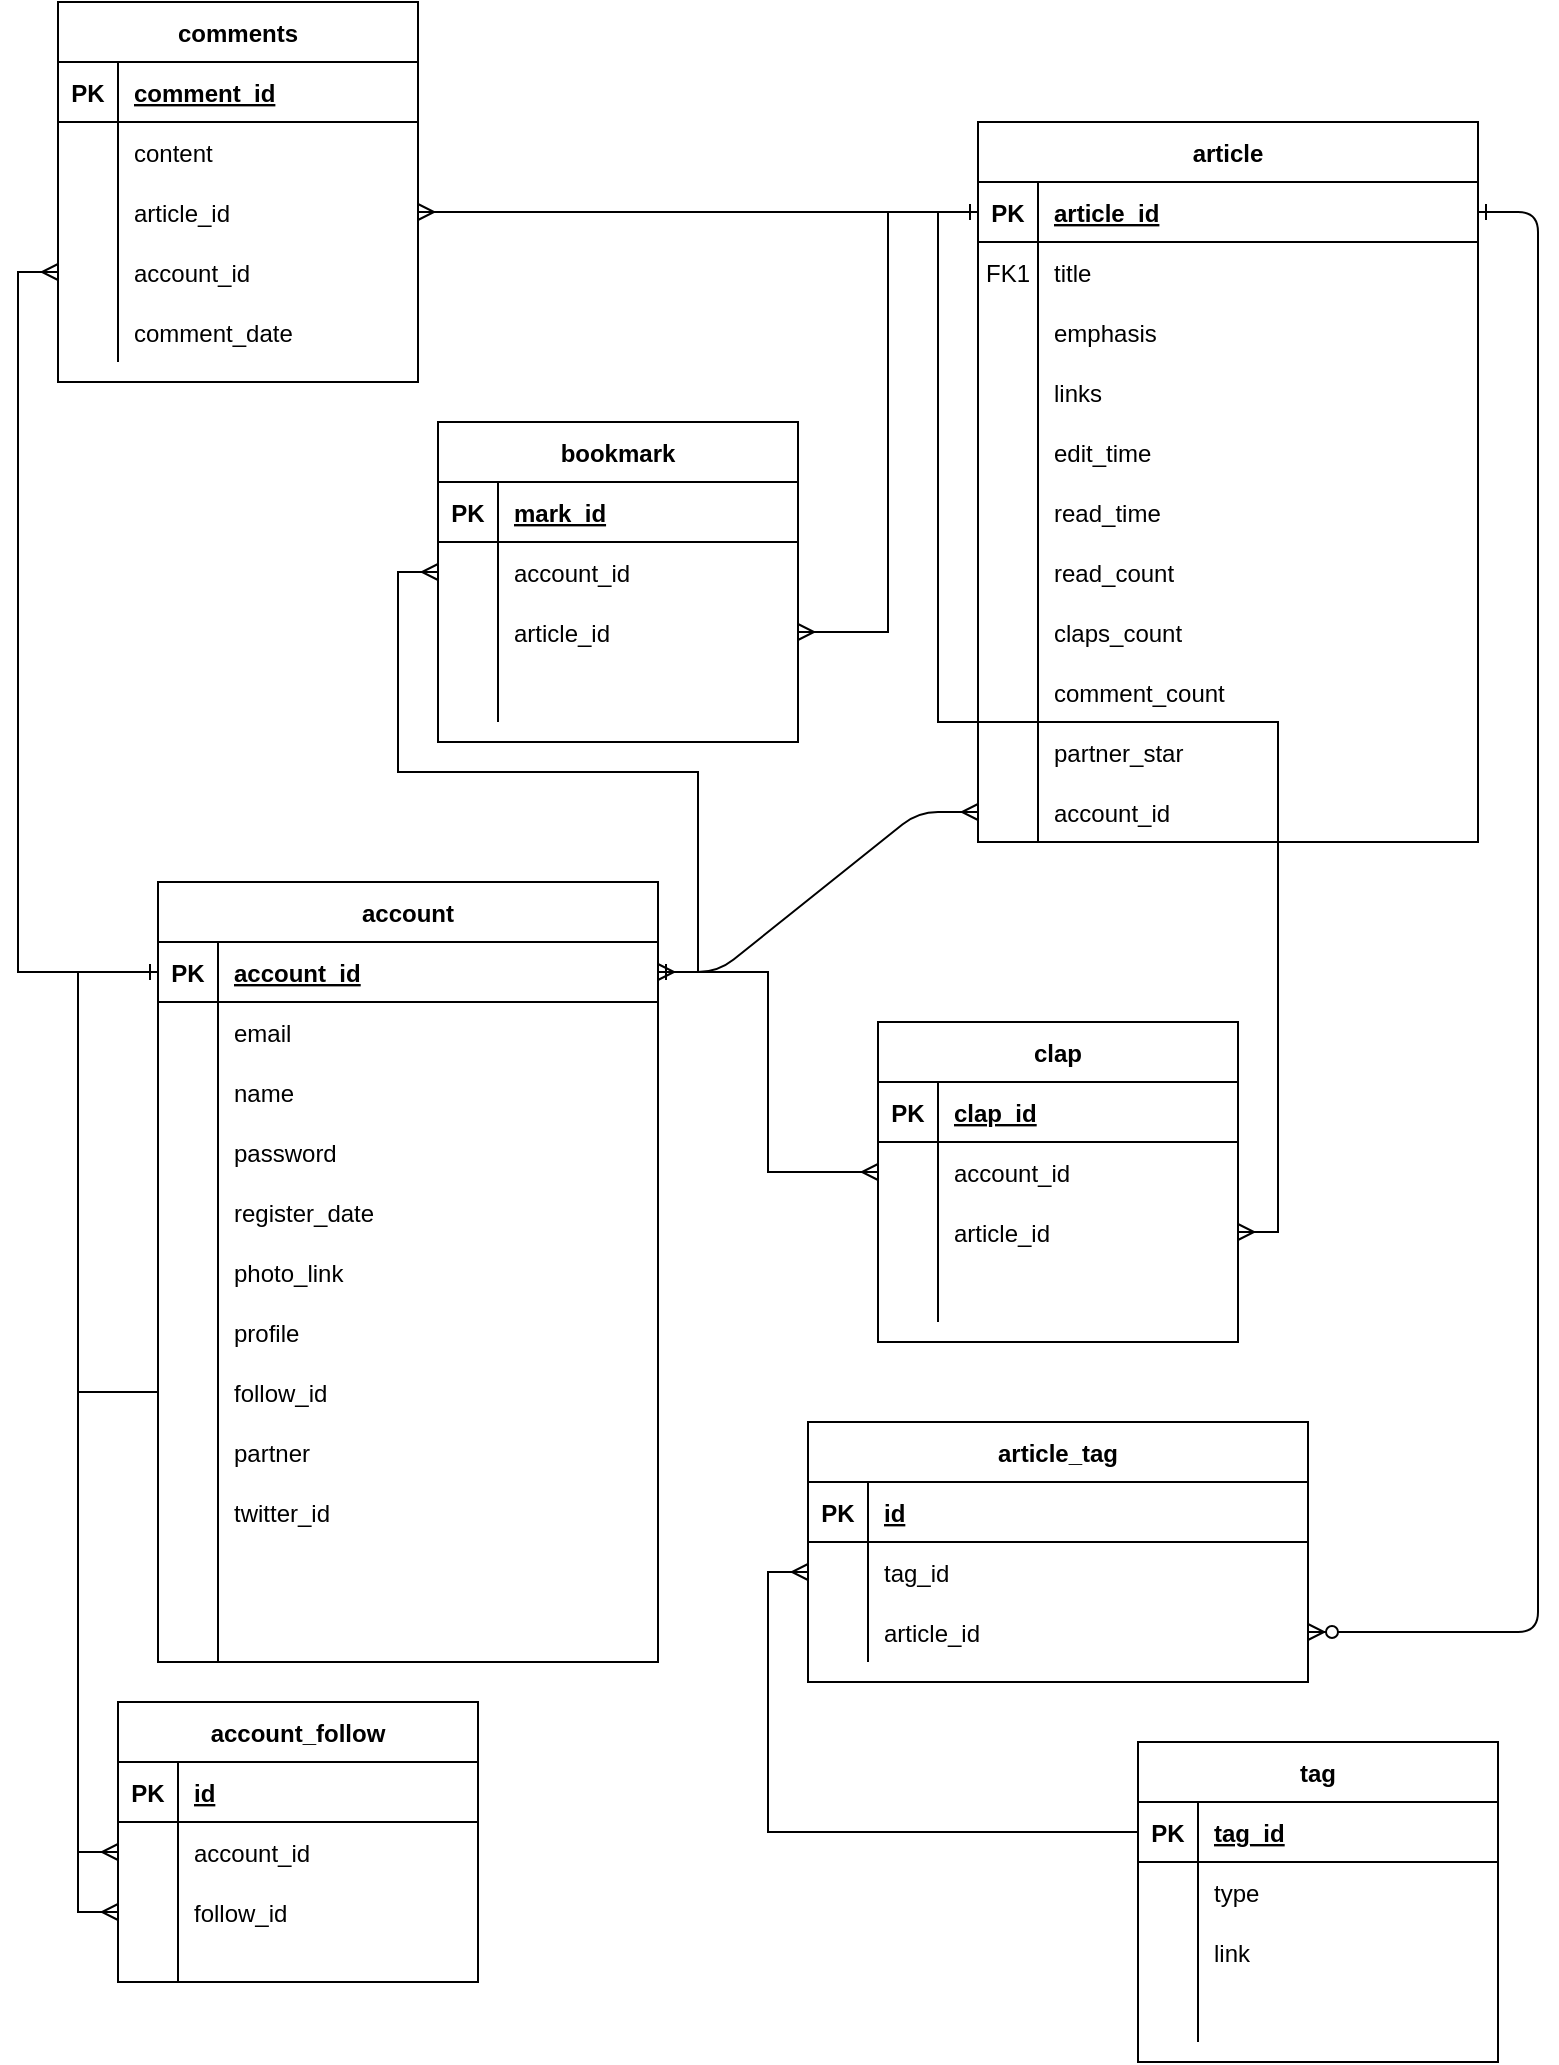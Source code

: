 <mxfile version="14.1.3" type="github">
  <diagram id="R2lEEEUBdFMjLlhIrx00" name="Page-1">
    <mxGraphModel dx="1490" dy="581" grid="1" gridSize="10" guides="1" tooltips="1" connect="1" arrows="1" fold="1" page="1" pageScale="1" pageWidth="850" pageHeight="1100" math="0" shadow="0" extFonts="Permanent Marker^https://fonts.googleapis.com/css?family=Permanent+Marker">
      <root>
        <mxCell id="0" />
        <mxCell id="1" parent="0" />
        <mxCell id="C-vyLk0tnHw3VtMMgP7b-1" value="" style="edgeStyle=entityRelationEdgeStyle;endArrow=ERmany;startArrow=ERone;endFill=0;startFill=0;entryX=0;entryY=0.5;entryDx=0;entryDy=0;" parent="1" source="C-vyLk0tnHw3VtMMgP7b-24" target="v1mNA0N_rbw7V7x6WSV2-37" edge="1">
          <mxGeometry width="100" height="100" relative="1" as="geometry">
            <mxPoint x="340" y="720" as="sourcePoint" />
            <mxPoint x="390" y="320" as="targetPoint" />
          </mxGeometry>
        </mxCell>
        <mxCell id="C-vyLk0tnHw3VtMMgP7b-12" value="" style="edgeStyle=entityRelationEdgeStyle;endArrow=ERzeroToMany;startArrow=ERone;endFill=1;startFill=0;entryX=1;entryY=0.5;entryDx=0;entryDy=0;" parent="1" source="C-vyLk0tnHw3VtMMgP7b-3" target="C-vyLk0tnHw3VtMMgP7b-20" edge="1">
          <mxGeometry width="100" height="100" relative="1" as="geometry">
            <mxPoint x="400" y="180" as="sourcePoint" />
            <mxPoint x="460" y="205" as="targetPoint" />
          </mxGeometry>
        </mxCell>
        <mxCell id="C-vyLk0tnHw3VtMMgP7b-2" value="article" style="shape=table;startSize=30;container=1;collapsible=1;childLayout=tableLayout;fixedRows=1;rowLines=0;fontStyle=1;align=center;resizeLast=1;" parent="1" vertex="1">
          <mxGeometry x="550" y="110" width="250" height="360" as="geometry" />
        </mxCell>
        <mxCell id="C-vyLk0tnHw3VtMMgP7b-3" value="" style="shape=partialRectangle;collapsible=0;dropTarget=0;pointerEvents=0;fillColor=none;points=[[0,0.5],[1,0.5]];portConstraint=eastwest;top=0;left=0;right=0;bottom=1;" parent="C-vyLk0tnHw3VtMMgP7b-2" vertex="1">
          <mxGeometry y="30" width="250" height="30" as="geometry" />
        </mxCell>
        <mxCell id="C-vyLk0tnHw3VtMMgP7b-4" value="PK" style="shape=partialRectangle;overflow=hidden;connectable=0;fillColor=none;top=0;left=0;bottom=0;right=0;fontStyle=1;" parent="C-vyLk0tnHw3VtMMgP7b-3" vertex="1">
          <mxGeometry width="30" height="30" as="geometry" />
        </mxCell>
        <mxCell id="C-vyLk0tnHw3VtMMgP7b-5" value="article_id" style="shape=partialRectangle;overflow=hidden;connectable=0;fillColor=none;top=0;left=0;bottom=0;right=0;align=left;spacingLeft=6;fontStyle=5;" parent="C-vyLk0tnHw3VtMMgP7b-3" vertex="1">
          <mxGeometry x="30" width="220" height="30" as="geometry" />
        </mxCell>
        <mxCell id="C-vyLk0tnHw3VtMMgP7b-6" value="" style="shape=partialRectangle;collapsible=0;dropTarget=0;pointerEvents=0;fillColor=none;points=[[0,0.5],[1,0.5]];portConstraint=eastwest;top=0;left=0;right=0;bottom=0;" parent="C-vyLk0tnHw3VtMMgP7b-2" vertex="1">
          <mxGeometry y="60" width="250" height="30" as="geometry" />
        </mxCell>
        <mxCell id="C-vyLk0tnHw3VtMMgP7b-7" value="FK1" style="shape=partialRectangle;overflow=hidden;connectable=0;fillColor=none;top=0;left=0;bottom=0;right=0;" parent="C-vyLk0tnHw3VtMMgP7b-6" vertex="1">
          <mxGeometry width="30" height="30" as="geometry" />
        </mxCell>
        <mxCell id="C-vyLk0tnHw3VtMMgP7b-8" value="title" style="shape=partialRectangle;overflow=hidden;connectable=0;fillColor=none;top=0;left=0;bottom=0;right=0;align=left;spacingLeft=6;" parent="C-vyLk0tnHw3VtMMgP7b-6" vertex="1">
          <mxGeometry x="30" width="220" height="30" as="geometry" />
        </mxCell>
        <mxCell id="C-vyLk0tnHw3VtMMgP7b-9" value="" style="shape=partialRectangle;collapsible=0;dropTarget=0;pointerEvents=0;fillColor=none;points=[[0,0.5],[1,0.5]];portConstraint=eastwest;top=0;left=0;right=0;bottom=0;" parent="C-vyLk0tnHw3VtMMgP7b-2" vertex="1">
          <mxGeometry y="90" width="250" height="30" as="geometry" />
        </mxCell>
        <mxCell id="C-vyLk0tnHw3VtMMgP7b-10" value="" style="shape=partialRectangle;overflow=hidden;connectable=0;fillColor=none;top=0;left=0;bottom=0;right=0;" parent="C-vyLk0tnHw3VtMMgP7b-9" vertex="1">
          <mxGeometry width="30" height="30" as="geometry" />
        </mxCell>
        <mxCell id="C-vyLk0tnHw3VtMMgP7b-11" value="emphasis" style="shape=partialRectangle;overflow=hidden;connectable=0;fillColor=none;top=0;left=0;bottom=0;right=0;align=left;spacingLeft=6;" parent="C-vyLk0tnHw3VtMMgP7b-9" vertex="1">
          <mxGeometry x="30" width="220" height="30" as="geometry" />
        </mxCell>
        <mxCell id="v1mNA0N_rbw7V7x6WSV2-3" value="" style="shape=partialRectangle;collapsible=0;dropTarget=0;pointerEvents=0;fillColor=none;points=[[0,0.5],[1,0.5]];portConstraint=eastwest;top=0;left=0;right=0;bottom=0;" vertex="1" parent="C-vyLk0tnHw3VtMMgP7b-2">
          <mxGeometry y="120" width="250" height="30" as="geometry" />
        </mxCell>
        <mxCell id="v1mNA0N_rbw7V7x6WSV2-4" value="" style="shape=partialRectangle;overflow=hidden;connectable=0;fillColor=none;top=0;left=0;bottom=0;right=0;" vertex="1" parent="v1mNA0N_rbw7V7x6WSV2-3">
          <mxGeometry width="30" height="30" as="geometry" />
        </mxCell>
        <mxCell id="v1mNA0N_rbw7V7x6WSV2-5" value="links" style="shape=partialRectangle;overflow=hidden;connectable=0;fillColor=none;top=0;left=0;bottom=0;right=0;align=left;spacingLeft=6;" vertex="1" parent="v1mNA0N_rbw7V7x6WSV2-3">
          <mxGeometry x="30" width="220" height="30" as="geometry" />
        </mxCell>
        <mxCell id="v1mNA0N_rbw7V7x6WSV2-19" value="" style="shape=partialRectangle;collapsible=0;dropTarget=0;pointerEvents=0;fillColor=none;points=[[0,0.5],[1,0.5]];portConstraint=eastwest;top=0;left=0;right=0;bottom=0;" vertex="1" parent="C-vyLk0tnHw3VtMMgP7b-2">
          <mxGeometry y="150" width="250" height="30" as="geometry" />
        </mxCell>
        <mxCell id="v1mNA0N_rbw7V7x6WSV2-20" value="" style="shape=partialRectangle;overflow=hidden;connectable=0;fillColor=none;top=0;left=0;bottom=0;right=0;" vertex="1" parent="v1mNA0N_rbw7V7x6WSV2-19">
          <mxGeometry width="30" height="30" as="geometry" />
        </mxCell>
        <mxCell id="v1mNA0N_rbw7V7x6WSV2-21" value="edit_time" style="shape=partialRectangle;overflow=hidden;connectable=0;fillColor=none;top=0;left=0;bottom=0;right=0;align=left;spacingLeft=6;" vertex="1" parent="v1mNA0N_rbw7V7x6WSV2-19">
          <mxGeometry x="30" width="220" height="30" as="geometry" />
        </mxCell>
        <mxCell id="v1mNA0N_rbw7V7x6WSV2-22" value="" style="shape=partialRectangle;collapsible=0;dropTarget=0;pointerEvents=0;fillColor=none;points=[[0,0.5],[1,0.5]];portConstraint=eastwest;top=0;left=0;right=0;bottom=0;" vertex="1" parent="C-vyLk0tnHw3VtMMgP7b-2">
          <mxGeometry y="180" width="250" height="30" as="geometry" />
        </mxCell>
        <mxCell id="v1mNA0N_rbw7V7x6WSV2-23" value="" style="shape=partialRectangle;overflow=hidden;connectable=0;fillColor=none;top=0;left=0;bottom=0;right=0;" vertex="1" parent="v1mNA0N_rbw7V7x6WSV2-22">
          <mxGeometry width="30" height="30" as="geometry" />
        </mxCell>
        <mxCell id="v1mNA0N_rbw7V7x6WSV2-24" value="read_time" style="shape=partialRectangle;overflow=hidden;connectable=0;fillColor=none;top=0;left=0;bottom=0;right=0;align=left;spacingLeft=6;" vertex="1" parent="v1mNA0N_rbw7V7x6WSV2-22">
          <mxGeometry x="30" width="220" height="30" as="geometry" />
        </mxCell>
        <mxCell id="v1mNA0N_rbw7V7x6WSV2-25" value="" style="shape=partialRectangle;collapsible=0;dropTarget=0;pointerEvents=0;fillColor=none;points=[[0,0.5],[1,0.5]];portConstraint=eastwest;top=0;left=0;right=0;bottom=0;" vertex="1" parent="C-vyLk0tnHw3VtMMgP7b-2">
          <mxGeometry y="210" width="250" height="30" as="geometry" />
        </mxCell>
        <mxCell id="v1mNA0N_rbw7V7x6WSV2-26" value="" style="shape=partialRectangle;overflow=hidden;connectable=0;fillColor=none;top=0;left=0;bottom=0;right=0;" vertex="1" parent="v1mNA0N_rbw7V7x6WSV2-25">
          <mxGeometry width="30" height="30" as="geometry" />
        </mxCell>
        <mxCell id="v1mNA0N_rbw7V7x6WSV2-27" value="read_count" style="shape=partialRectangle;overflow=hidden;connectable=0;fillColor=none;top=0;left=0;bottom=0;right=0;align=left;spacingLeft=6;" vertex="1" parent="v1mNA0N_rbw7V7x6WSV2-25">
          <mxGeometry x="30" width="220" height="30" as="geometry" />
        </mxCell>
        <mxCell id="v1mNA0N_rbw7V7x6WSV2-28" value="" style="shape=partialRectangle;collapsible=0;dropTarget=0;pointerEvents=0;fillColor=none;points=[[0,0.5],[1,0.5]];portConstraint=eastwest;top=0;left=0;right=0;bottom=0;" vertex="1" parent="C-vyLk0tnHw3VtMMgP7b-2">
          <mxGeometry y="240" width="250" height="30" as="geometry" />
        </mxCell>
        <mxCell id="v1mNA0N_rbw7V7x6WSV2-29" value="" style="shape=partialRectangle;overflow=hidden;connectable=0;fillColor=none;top=0;left=0;bottom=0;right=0;" vertex="1" parent="v1mNA0N_rbw7V7x6WSV2-28">
          <mxGeometry width="30" height="30" as="geometry" />
        </mxCell>
        <mxCell id="v1mNA0N_rbw7V7x6WSV2-30" value="claps_count" style="shape=partialRectangle;overflow=hidden;connectable=0;fillColor=none;top=0;left=0;bottom=0;right=0;align=left;spacingLeft=6;" vertex="1" parent="v1mNA0N_rbw7V7x6WSV2-28">
          <mxGeometry x="30" width="220" height="30" as="geometry" />
        </mxCell>
        <mxCell id="v1mNA0N_rbw7V7x6WSV2-31" value="" style="shape=partialRectangle;collapsible=0;dropTarget=0;pointerEvents=0;fillColor=none;points=[[0,0.5],[1,0.5]];portConstraint=eastwest;top=0;left=0;right=0;bottom=0;" vertex="1" parent="C-vyLk0tnHw3VtMMgP7b-2">
          <mxGeometry y="270" width="250" height="30" as="geometry" />
        </mxCell>
        <mxCell id="v1mNA0N_rbw7V7x6WSV2-32" value="" style="shape=partialRectangle;overflow=hidden;connectable=0;fillColor=none;top=0;left=0;bottom=0;right=0;" vertex="1" parent="v1mNA0N_rbw7V7x6WSV2-31">
          <mxGeometry width="30" height="30" as="geometry" />
        </mxCell>
        <mxCell id="v1mNA0N_rbw7V7x6WSV2-33" value="comment_count" style="shape=partialRectangle;overflow=hidden;connectable=0;fillColor=none;top=0;left=0;bottom=0;right=0;align=left;spacingLeft=6;" vertex="1" parent="v1mNA0N_rbw7V7x6WSV2-31">
          <mxGeometry x="30" width="220" height="30" as="geometry" />
        </mxCell>
        <mxCell id="v1mNA0N_rbw7V7x6WSV2-34" value="" style="shape=partialRectangle;collapsible=0;dropTarget=0;pointerEvents=0;fillColor=none;points=[[0,0.5],[1,0.5]];portConstraint=eastwest;top=0;left=0;right=0;bottom=0;" vertex="1" parent="C-vyLk0tnHw3VtMMgP7b-2">
          <mxGeometry y="300" width="250" height="30" as="geometry" />
        </mxCell>
        <mxCell id="v1mNA0N_rbw7V7x6WSV2-35" value="" style="shape=partialRectangle;overflow=hidden;connectable=0;fillColor=none;top=0;left=0;bottom=0;right=0;" vertex="1" parent="v1mNA0N_rbw7V7x6WSV2-34">
          <mxGeometry width="30" height="30" as="geometry" />
        </mxCell>
        <mxCell id="v1mNA0N_rbw7V7x6WSV2-36" value="partner_star" style="shape=partialRectangle;overflow=hidden;connectable=0;fillColor=none;top=0;left=0;bottom=0;right=0;align=left;spacingLeft=6;" vertex="1" parent="v1mNA0N_rbw7V7x6WSV2-34">
          <mxGeometry x="30" width="220" height="30" as="geometry" />
        </mxCell>
        <mxCell id="v1mNA0N_rbw7V7x6WSV2-37" value="" style="shape=partialRectangle;collapsible=0;dropTarget=0;pointerEvents=0;fillColor=none;points=[[0,0.5],[1,0.5]];portConstraint=eastwest;top=0;left=0;right=0;bottom=0;" vertex="1" parent="C-vyLk0tnHw3VtMMgP7b-2">
          <mxGeometry y="330" width="250" height="30" as="geometry" />
        </mxCell>
        <mxCell id="v1mNA0N_rbw7V7x6WSV2-38" value="" style="shape=partialRectangle;overflow=hidden;connectable=0;fillColor=none;top=0;left=0;bottom=0;right=0;" vertex="1" parent="v1mNA0N_rbw7V7x6WSV2-37">
          <mxGeometry width="30" height="30" as="geometry" />
        </mxCell>
        <mxCell id="v1mNA0N_rbw7V7x6WSV2-39" value="account_id" style="shape=partialRectangle;overflow=hidden;connectable=0;fillColor=none;top=0;left=0;bottom=0;right=0;align=left;spacingLeft=6;" vertex="1" parent="v1mNA0N_rbw7V7x6WSV2-37">
          <mxGeometry x="30" width="220" height="30" as="geometry" />
        </mxCell>
        <mxCell id="C-vyLk0tnHw3VtMMgP7b-13" value="article_tag" style="shape=table;startSize=30;container=1;collapsible=1;childLayout=tableLayout;fixedRows=1;rowLines=0;fontStyle=1;align=center;resizeLast=1;" parent="1" vertex="1">
          <mxGeometry x="465" y="760" width="250" height="130" as="geometry" />
        </mxCell>
        <mxCell id="C-vyLk0tnHw3VtMMgP7b-14" value="" style="shape=partialRectangle;collapsible=0;dropTarget=0;pointerEvents=0;fillColor=none;points=[[0,0.5],[1,0.5]];portConstraint=eastwest;top=0;left=0;right=0;bottom=1;" parent="C-vyLk0tnHw3VtMMgP7b-13" vertex="1">
          <mxGeometry y="30" width="250" height="30" as="geometry" />
        </mxCell>
        <mxCell id="C-vyLk0tnHw3VtMMgP7b-15" value="PK" style="shape=partialRectangle;overflow=hidden;connectable=0;fillColor=none;top=0;left=0;bottom=0;right=0;fontStyle=1;" parent="C-vyLk0tnHw3VtMMgP7b-14" vertex="1">
          <mxGeometry width="30" height="30" as="geometry" />
        </mxCell>
        <mxCell id="C-vyLk0tnHw3VtMMgP7b-16" value="id" style="shape=partialRectangle;overflow=hidden;connectable=0;fillColor=none;top=0;left=0;bottom=0;right=0;align=left;spacingLeft=6;fontStyle=5;" parent="C-vyLk0tnHw3VtMMgP7b-14" vertex="1">
          <mxGeometry x="30" width="220" height="30" as="geometry" />
        </mxCell>
        <mxCell id="C-vyLk0tnHw3VtMMgP7b-17" value="" style="shape=partialRectangle;collapsible=0;dropTarget=0;pointerEvents=0;fillColor=none;points=[[0,0.5],[1,0.5]];portConstraint=eastwest;top=0;left=0;right=0;bottom=0;" parent="C-vyLk0tnHw3VtMMgP7b-13" vertex="1">
          <mxGeometry y="60" width="250" height="30" as="geometry" />
        </mxCell>
        <mxCell id="C-vyLk0tnHw3VtMMgP7b-18" value="" style="shape=partialRectangle;overflow=hidden;connectable=0;fillColor=none;top=0;left=0;bottom=0;right=0;" parent="C-vyLk0tnHw3VtMMgP7b-17" vertex="1">
          <mxGeometry width="30" height="30" as="geometry" />
        </mxCell>
        <mxCell id="C-vyLk0tnHw3VtMMgP7b-19" value="tag_id" style="shape=partialRectangle;overflow=hidden;connectable=0;fillColor=none;top=0;left=0;bottom=0;right=0;align=left;spacingLeft=6;" parent="C-vyLk0tnHw3VtMMgP7b-17" vertex="1">
          <mxGeometry x="30" width="220" height="30" as="geometry" />
        </mxCell>
        <mxCell id="C-vyLk0tnHw3VtMMgP7b-20" value="" style="shape=partialRectangle;collapsible=0;dropTarget=0;pointerEvents=0;fillColor=none;points=[[0,0.5],[1,0.5]];portConstraint=eastwest;top=0;left=0;right=0;bottom=0;" parent="C-vyLk0tnHw3VtMMgP7b-13" vertex="1">
          <mxGeometry y="90" width="250" height="30" as="geometry" />
        </mxCell>
        <mxCell id="C-vyLk0tnHw3VtMMgP7b-21" value="" style="shape=partialRectangle;overflow=hidden;connectable=0;fillColor=none;top=0;left=0;bottom=0;right=0;" parent="C-vyLk0tnHw3VtMMgP7b-20" vertex="1">
          <mxGeometry width="30" height="30" as="geometry" />
        </mxCell>
        <mxCell id="C-vyLk0tnHw3VtMMgP7b-22" value="article_id" style="shape=partialRectangle;overflow=hidden;connectable=0;fillColor=none;top=0;left=0;bottom=0;right=0;align=left;spacingLeft=6;" parent="C-vyLk0tnHw3VtMMgP7b-20" vertex="1">
          <mxGeometry x="30" width="220" height="30" as="geometry" />
        </mxCell>
        <mxCell id="C-vyLk0tnHw3VtMMgP7b-23" value="account" style="shape=table;startSize=30;container=1;collapsible=1;childLayout=tableLayout;fixedRows=1;rowLines=0;fontStyle=1;align=center;resizeLast=1;" parent="1" vertex="1">
          <mxGeometry x="140" y="490" width="250" height="390" as="geometry" />
        </mxCell>
        <mxCell id="C-vyLk0tnHw3VtMMgP7b-24" value="" style="shape=partialRectangle;collapsible=0;dropTarget=0;pointerEvents=0;fillColor=none;points=[[0,0.5],[1,0.5]];portConstraint=eastwest;top=0;left=0;right=0;bottom=1;" parent="C-vyLk0tnHw3VtMMgP7b-23" vertex="1">
          <mxGeometry y="30" width="250" height="30" as="geometry" />
        </mxCell>
        <mxCell id="C-vyLk0tnHw3VtMMgP7b-25" value="PK" style="shape=partialRectangle;overflow=hidden;connectable=0;fillColor=none;top=0;left=0;bottom=0;right=0;fontStyle=1;" parent="C-vyLk0tnHw3VtMMgP7b-24" vertex="1">
          <mxGeometry width="30" height="30" as="geometry" />
        </mxCell>
        <mxCell id="C-vyLk0tnHw3VtMMgP7b-26" value="account_id" style="shape=partialRectangle;overflow=hidden;connectable=0;fillColor=none;top=0;left=0;bottom=0;right=0;align=left;spacingLeft=6;fontStyle=5;" parent="C-vyLk0tnHw3VtMMgP7b-24" vertex="1">
          <mxGeometry x="30" width="220" height="30" as="geometry" />
        </mxCell>
        <mxCell id="C-vyLk0tnHw3VtMMgP7b-27" value="" style="shape=partialRectangle;collapsible=0;dropTarget=0;pointerEvents=0;fillColor=none;points=[[0,0.5],[1,0.5]];portConstraint=eastwest;top=0;left=0;right=0;bottom=0;" parent="C-vyLk0tnHw3VtMMgP7b-23" vertex="1">
          <mxGeometry y="60" width="250" height="30" as="geometry" />
        </mxCell>
        <mxCell id="C-vyLk0tnHw3VtMMgP7b-28" value="" style="shape=partialRectangle;overflow=hidden;connectable=0;fillColor=none;top=0;left=0;bottom=0;right=0;" parent="C-vyLk0tnHw3VtMMgP7b-27" vertex="1">
          <mxGeometry width="30" height="30" as="geometry" />
        </mxCell>
        <mxCell id="C-vyLk0tnHw3VtMMgP7b-29" value="email" style="shape=partialRectangle;overflow=hidden;connectable=0;fillColor=none;top=0;left=0;bottom=0;right=0;align=left;spacingLeft=6;" parent="C-vyLk0tnHw3VtMMgP7b-27" vertex="1">
          <mxGeometry x="30" width="220" height="30" as="geometry" />
        </mxCell>
        <mxCell id="v1mNA0N_rbw7V7x6WSV2-41" value="" style="shape=partialRectangle;collapsible=0;dropTarget=0;pointerEvents=0;fillColor=none;points=[[0,0.5],[1,0.5]];portConstraint=eastwest;top=0;left=0;right=0;bottom=0;" vertex="1" parent="C-vyLk0tnHw3VtMMgP7b-23">
          <mxGeometry y="90" width="250" height="30" as="geometry" />
        </mxCell>
        <mxCell id="v1mNA0N_rbw7V7x6WSV2-42" value="" style="shape=partialRectangle;overflow=hidden;connectable=0;fillColor=none;top=0;left=0;bottom=0;right=0;" vertex="1" parent="v1mNA0N_rbw7V7x6WSV2-41">
          <mxGeometry width="30" height="30" as="geometry" />
        </mxCell>
        <mxCell id="v1mNA0N_rbw7V7x6WSV2-43" value="name" style="shape=partialRectangle;overflow=hidden;connectable=0;fillColor=none;top=0;left=0;bottom=0;right=0;align=left;spacingLeft=6;" vertex="1" parent="v1mNA0N_rbw7V7x6WSV2-41">
          <mxGeometry x="30" width="220" height="30" as="geometry" />
        </mxCell>
        <mxCell id="v1mNA0N_rbw7V7x6WSV2-44" value="" style="shape=partialRectangle;collapsible=0;dropTarget=0;pointerEvents=0;fillColor=none;points=[[0,0.5],[1,0.5]];portConstraint=eastwest;top=0;left=0;right=0;bottom=0;" vertex="1" parent="C-vyLk0tnHw3VtMMgP7b-23">
          <mxGeometry y="120" width="250" height="30" as="geometry" />
        </mxCell>
        <mxCell id="v1mNA0N_rbw7V7x6WSV2-45" value="" style="shape=partialRectangle;overflow=hidden;connectable=0;fillColor=none;top=0;left=0;bottom=0;right=0;" vertex="1" parent="v1mNA0N_rbw7V7x6WSV2-44">
          <mxGeometry width="30" height="30" as="geometry" />
        </mxCell>
        <mxCell id="v1mNA0N_rbw7V7x6WSV2-46" value="password" style="shape=partialRectangle;overflow=hidden;connectable=0;fillColor=none;top=0;left=0;bottom=0;right=0;align=left;spacingLeft=6;" vertex="1" parent="v1mNA0N_rbw7V7x6WSV2-44">
          <mxGeometry x="30" width="220" height="30" as="geometry" />
        </mxCell>
        <mxCell id="v1mNA0N_rbw7V7x6WSV2-47" value="" style="shape=partialRectangle;collapsible=0;dropTarget=0;pointerEvents=0;fillColor=none;points=[[0,0.5],[1,0.5]];portConstraint=eastwest;top=0;left=0;right=0;bottom=0;" vertex="1" parent="C-vyLk0tnHw3VtMMgP7b-23">
          <mxGeometry y="150" width="250" height="30" as="geometry" />
        </mxCell>
        <mxCell id="v1mNA0N_rbw7V7x6WSV2-48" value="" style="shape=partialRectangle;overflow=hidden;connectable=0;fillColor=none;top=0;left=0;bottom=0;right=0;" vertex="1" parent="v1mNA0N_rbw7V7x6WSV2-47">
          <mxGeometry width="30" height="30" as="geometry" />
        </mxCell>
        <mxCell id="v1mNA0N_rbw7V7x6WSV2-49" value="register_date" style="shape=partialRectangle;overflow=hidden;connectable=0;fillColor=none;top=0;left=0;bottom=0;right=0;align=left;spacingLeft=6;" vertex="1" parent="v1mNA0N_rbw7V7x6WSV2-47">
          <mxGeometry x="30" width="220" height="30" as="geometry" />
        </mxCell>
        <mxCell id="v1mNA0N_rbw7V7x6WSV2-50" value="" style="shape=partialRectangle;collapsible=0;dropTarget=0;pointerEvents=0;fillColor=none;points=[[0,0.5],[1,0.5]];portConstraint=eastwest;top=0;left=0;right=0;bottom=0;" vertex="1" parent="C-vyLk0tnHw3VtMMgP7b-23">
          <mxGeometry y="180" width="250" height="30" as="geometry" />
        </mxCell>
        <mxCell id="v1mNA0N_rbw7V7x6WSV2-51" value="" style="shape=partialRectangle;overflow=hidden;connectable=0;fillColor=none;top=0;left=0;bottom=0;right=0;" vertex="1" parent="v1mNA0N_rbw7V7x6WSV2-50">
          <mxGeometry width="30" height="30" as="geometry" />
        </mxCell>
        <mxCell id="v1mNA0N_rbw7V7x6WSV2-52" value="photo_link" style="shape=partialRectangle;overflow=hidden;connectable=0;fillColor=none;top=0;left=0;bottom=0;right=0;align=left;spacingLeft=6;" vertex="1" parent="v1mNA0N_rbw7V7x6WSV2-50">
          <mxGeometry x="30" width="220" height="30" as="geometry" />
        </mxCell>
        <mxCell id="v1mNA0N_rbw7V7x6WSV2-53" value="" style="shape=partialRectangle;collapsible=0;dropTarget=0;pointerEvents=0;fillColor=none;points=[[0,0.5],[1,0.5]];portConstraint=eastwest;top=0;left=0;right=0;bottom=0;" vertex="1" parent="C-vyLk0tnHw3VtMMgP7b-23">
          <mxGeometry y="210" width="250" height="30" as="geometry" />
        </mxCell>
        <mxCell id="v1mNA0N_rbw7V7x6WSV2-54" value="" style="shape=partialRectangle;overflow=hidden;connectable=0;fillColor=none;top=0;left=0;bottom=0;right=0;" vertex="1" parent="v1mNA0N_rbw7V7x6WSV2-53">
          <mxGeometry width="30" height="30" as="geometry" />
        </mxCell>
        <mxCell id="v1mNA0N_rbw7V7x6WSV2-55" value="profile" style="shape=partialRectangle;overflow=hidden;connectable=0;fillColor=none;top=0;left=0;bottom=0;right=0;align=left;spacingLeft=6;" vertex="1" parent="v1mNA0N_rbw7V7x6WSV2-53">
          <mxGeometry x="30" width="220" height="30" as="geometry" />
        </mxCell>
        <mxCell id="v1mNA0N_rbw7V7x6WSV2-56" value="" style="shape=partialRectangle;collapsible=0;dropTarget=0;pointerEvents=0;fillColor=none;points=[[0,0.5],[1,0.5]];portConstraint=eastwest;top=0;left=0;right=0;bottom=0;" vertex="1" parent="C-vyLk0tnHw3VtMMgP7b-23">
          <mxGeometry y="240" width="250" height="30" as="geometry" />
        </mxCell>
        <mxCell id="v1mNA0N_rbw7V7x6WSV2-57" value="" style="shape=partialRectangle;overflow=hidden;connectable=0;fillColor=none;top=0;left=0;bottom=0;right=0;" vertex="1" parent="v1mNA0N_rbw7V7x6WSV2-56">
          <mxGeometry width="30" height="30" as="geometry" />
        </mxCell>
        <mxCell id="v1mNA0N_rbw7V7x6WSV2-58" value="follow_id" style="shape=partialRectangle;overflow=hidden;connectable=0;fillColor=none;top=0;left=0;bottom=0;right=0;align=left;spacingLeft=6;" vertex="1" parent="v1mNA0N_rbw7V7x6WSV2-56">
          <mxGeometry x="30" width="220" height="30" as="geometry" />
        </mxCell>
        <mxCell id="v1mNA0N_rbw7V7x6WSV2-59" value="" style="shape=partialRectangle;collapsible=0;dropTarget=0;pointerEvents=0;fillColor=none;points=[[0,0.5],[1,0.5]];portConstraint=eastwest;top=0;left=0;right=0;bottom=0;" vertex="1" parent="C-vyLk0tnHw3VtMMgP7b-23">
          <mxGeometry y="270" width="250" height="30" as="geometry" />
        </mxCell>
        <mxCell id="v1mNA0N_rbw7V7x6WSV2-60" value="" style="shape=partialRectangle;overflow=hidden;connectable=0;fillColor=none;top=0;left=0;bottom=0;right=0;" vertex="1" parent="v1mNA0N_rbw7V7x6WSV2-59">
          <mxGeometry width="30" height="30" as="geometry" />
        </mxCell>
        <mxCell id="v1mNA0N_rbw7V7x6WSV2-61" value="partner" style="shape=partialRectangle;overflow=hidden;connectable=0;fillColor=none;top=0;left=0;bottom=0;right=0;align=left;spacingLeft=6;" vertex="1" parent="v1mNA0N_rbw7V7x6WSV2-59">
          <mxGeometry x="30" width="220" height="30" as="geometry" />
        </mxCell>
        <mxCell id="v1mNA0N_rbw7V7x6WSV2-62" value="" style="shape=partialRectangle;collapsible=0;dropTarget=0;pointerEvents=0;fillColor=none;points=[[0,0.5],[1,0.5]];portConstraint=eastwest;top=0;left=0;right=0;bottom=0;" vertex="1" parent="C-vyLk0tnHw3VtMMgP7b-23">
          <mxGeometry y="300" width="250" height="30" as="geometry" />
        </mxCell>
        <mxCell id="v1mNA0N_rbw7V7x6WSV2-63" value="" style="shape=partialRectangle;overflow=hidden;connectable=0;fillColor=none;top=0;left=0;bottom=0;right=0;" vertex="1" parent="v1mNA0N_rbw7V7x6WSV2-62">
          <mxGeometry width="30" height="30" as="geometry" />
        </mxCell>
        <mxCell id="v1mNA0N_rbw7V7x6WSV2-64" value="twitter_id" style="shape=partialRectangle;overflow=hidden;connectable=0;fillColor=none;top=0;left=0;bottom=0;right=0;align=left;spacingLeft=6;" vertex="1" parent="v1mNA0N_rbw7V7x6WSV2-62">
          <mxGeometry x="30" width="220" height="30" as="geometry" />
        </mxCell>
        <mxCell id="v1mNA0N_rbw7V7x6WSV2-66" value="" style="shape=partialRectangle;collapsible=0;dropTarget=0;pointerEvents=0;fillColor=none;points=[[0,0.5],[1,0.5]];portConstraint=eastwest;top=0;left=0;right=0;bottom=0;" vertex="1" parent="C-vyLk0tnHw3VtMMgP7b-23">
          <mxGeometry y="330" width="250" height="30" as="geometry" />
        </mxCell>
        <mxCell id="v1mNA0N_rbw7V7x6WSV2-67" value="" style="shape=partialRectangle;overflow=hidden;connectable=0;fillColor=none;top=0;left=0;bottom=0;right=0;" vertex="1" parent="v1mNA0N_rbw7V7x6WSV2-66">
          <mxGeometry width="30" height="30" as="geometry" />
        </mxCell>
        <mxCell id="v1mNA0N_rbw7V7x6WSV2-68" value="" style="shape=partialRectangle;overflow=hidden;connectable=0;fillColor=none;top=0;left=0;bottom=0;right=0;align=left;spacingLeft=6;" vertex="1" parent="v1mNA0N_rbw7V7x6WSV2-66">
          <mxGeometry x="30" width="220" height="30" as="geometry" />
        </mxCell>
        <mxCell id="v1mNA0N_rbw7V7x6WSV2-69" value="" style="shape=partialRectangle;collapsible=0;dropTarget=0;pointerEvents=0;fillColor=none;points=[[0,0.5],[1,0.5]];portConstraint=eastwest;top=0;left=0;right=0;bottom=0;" vertex="1" parent="C-vyLk0tnHw3VtMMgP7b-23">
          <mxGeometry y="360" width="250" height="30" as="geometry" />
        </mxCell>
        <mxCell id="v1mNA0N_rbw7V7x6WSV2-70" value="" style="shape=partialRectangle;overflow=hidden;connectable=0;fillColor=none;top=0;left=0;bottom=0;right=0;" vertex="1" parent="v1mNA0N_rbw7V7x6WSV2-69">
          <mxGeometry width="30" height="30" as="geometry" />
        </mxCell>
        <mxCell id="v1mNA0N_rbw7V7x6WSV2-71" value="" style="shape=partialRectangle;overflow=hidden;connectable=0;fillColor=none;top=0;left=0;bottom=0;right=0;align=left;spacingLeft=6;" vertex="1" parent="v1mNA0N_rbw7V7x6WSV2-69">
          <mxGeometry x="30" width="220" height="30" as="geometry" />
        </mxCell>
        <mxCell id="v1mNA0N_rbw7V7x6WSV2-72" value="account_follow" style="shape=table;startSize=30;container=1;collapsible=1;childLayout=tableLayout;fixedRows=1;rowLines=0;fontStyle=1;align=center;resizeLast=1;" vertex="1" parent="1">
          <mxGeometry x="120" y="900" width="180" height="140" as="geometry" />
        </mxCell>
        <mxCell id="v1mNA0N_rbw7V7x6WSV2-73" value="" style="shape=partialRectangle;collapsible=0;dropTarget=0;pointerEvents=0;fillColor=none;top=0;left=0;bottom=1;right=0;points=[[0,0.5],[1,0.5]];portConstraint=eastwest;" vertex="1" parent="v1mNA0N_rbw7V7x6WSV2-72">
          <mxGeometry y="30" width="180" height="30" as="geometry" />
        </mxCell>
        <mxCell id="v1mNA0N_rbw7V7x6WSV2-74" value="PK" style="shape=partialRectangle;connectable=0;fillColor=none;top=0;left=0;bottom=0;right=0;fontStyle=1;overflow=hidden;" vertex="1" parent="v1mNA0N_rbw7V7x6WSV2-73">
          <mxGeometry width="30" height="30" as="geometry" />
        </mxCell>
        <mxCell id="v1mNA0N_rbw7V7x6WSV2-75" value="id" style="shape=partialRectangle;connectable=0;fillColor=none;top=0;left=0;bottom=0;right=0;align=left;spacingLeft=6;fontStyle=5;overflow=hidden;" vertex="1" parent="v1mNA0N_rbw7V7x6WSV2-73">
          <mxGeometry x="30" width="150" height="30" as="geometry" />
        </mxCell>
        <mxCell id="v1mNA0N_rbw7V7x6WSV2-76" value="" style="shape=partialRectangle;collapsible=0;dropTarget=0;pointerEvents=0;fillColor=none;top=0;left=0;bottom=0;right=0;points=[[0,0.5],[1,0.5]];portConstraint=eastwest;" vertex="1" parent="v1mNA0N_rbw7V7x6WSV2-72">
          <mxGeometry y="60" width="180" height="30" as="geometry" />
        </mxCell>
        <mxCell id="v1mNA0N_rbw7V7x6WSV2-77" value="" style="shape=partialRectangle;connectable=0;fillColor=none;top=0;left=0;bottom=0;right=0;editable=1;overflow=hidden;" vertex="1" parent="v1mNA0N_rbw7V7x6WSV2-76">
          <mxGeometry width="30" height="30" as="geometry" />
        </mxCell>
        <mxCell id="v1mNA0N_rbw7V7x6WSV2-78" value="account_id" style="shape=partialRectangle;connectable=0;fillColor=none;top=0;left=0;bottom=0;right=0;align=left;spacingLeft=6;overflow=hidden;" vertex="1" parent="v1mNA0N_rbw7V7x6WSV2-76">
          <mxGeometry x="30" width="150" height="30" as="geometry" />
        </mxCell>
        <mxCell id="v1mNA0N_rbw7V7x6WSV2-79" value="" style="shape=partialRectangle;collapsible=0;dropTarget=0;pointerEvents=0;fillColor=none;top=0;left=0;bottom=0;right=0;points=[[0,0.5],[1,0.5]];portConstraint=eastwest;" vertex="1" parent="v1mNA0N_rbw7V7x6WSV2-72">
          <mxGeometry y="90" width="180" height="30" as="geometry" />
        </mxCell>
        <mxCell id="v1mNA0N_rbw7V7x6WSV2-80" value="" style="shape=partialRectangle;connectable=0;fillColor=none;top=0;left=0;bottom=0;right=0;editable=1;overflow=hidden;" vertex="1" parent="v1mNA0N_rbw7V7x6WSV2-79">
          <mxGeometry width="30" height="30" as="geometry" />
        </mxCell>
        <mxCell id="v1mNA0N_rbw7V7x6WSV2-81" value="follow_id" style="shape=partialRectangle;connectable=0;fillColor=none;top=0;left=0;bottom=0;right=0;align=left;spacingLeft=6;overflow=hidden;" vertex="1" parent="v1mNA0N_rbw7V7x6WSV2-79">
          <mxGeometry x="30" width="150" height="30" as="geometry" />
        </mxCell>
        <mxCell id="v1mNA0N_rbw7V7x6WSV2-82" value="" style="shape=partialRectangle;collapsible=0;dropTarget=0;pointerEvents=0;fillColor=none;top=0;left=0;bottom=0;right=0;points=[[0,0.5],[1,0.5]];portConstraint=eastwest;" vertex="1" parent="v1mNA0N_rbw7V7x6WSV2-72">
          <mxGeometry y="120" width="180" height="20" as="geometry" />
        </mxCell>
        <mxCell id="v1mNA0N_rbw7V7x6WSV2-83" value="" style="shape=partialRectangle;connectable=0;fillColor=none;top=0;left=0;bottom=0;right=0;editable=1;overflow=hidden;" vertex="1" parent="v1mNA0N_rbw7V7x6WSV2-82">
          <mxGeometry width="30" height="20" as="geometry" />
        </mxCell>
        <mxCell id="v1mNA0N_rbw7V7x6WSV2-84" value="" style="shape=partialRectangle;connectable=0;fillColor=none;top=0;left=0;bottom=0;right=0;align=left;spacingLeft=6;overflow=hidden;" vertex="1" parent="v1mNA0N_rbw7V7x6WSV2-82">
          <mxGeometry x="30" width="150" height="20" as="geometry" />
        </mxCell>
        <mxCell id="v1mNA0N_rbw7V7x6WSV2-85" style="edgeStyle=orthogonalEdgeStyle;rounded=0;orthogonalLoop=1;jettySize=auto;html=1;exitX=0;exitY=0.5;exitDx=0;exitDy=0;entryX=0;entryY=0.5;entryDx=0;entryDy=0;endArrow=ERmany;endFill=0;" edge="1" parent="1" source="v1mNA0N_rbw7V7x6WSV2-56" target="v1mNA0N_rbw7V7x6WSV2-79">
          <mxGeometry relative="1" as="geometry" />
        </mxCell>
        <mxCell id="v1mNA0N_rbw7V7x6WSV2-86" style="edgeStyle=orthogonalEdgeStyle;rounded=0;orthogonalLoop=1;jettySize=auto;html=1;exitX=0;exitY=0.5;exitDx=0;exitDy=0;entryX=0;entryY=0.5;entryDx=0;entryDy=0;endArrow=ERmany;endFill=0;startArrow=ERone;startFill=0;" edge="1" parent="1" source="C-vyLk0tnHw3VtMMgP7b-24" target="v1mNA0N_rbw7V7x6WSV2-76">
          <mxGeometry relative="1" as="geometry" />
        </mxCell>
        <mxCell id="v1mNA0N_rbw7V7x6WSV2-88" value="tag" style="shape=table;startSize=30;container=1;collapsible=1;childLayout=tableLayout;fixedRows=1;rowLines=0;fontStyle=1;align=center;resizeLast=1;" vertex="1" parent="1">
          <mxGeometry x="630" y="920" width="180" height="160" as="geometry" />
        </mxCell>
        <mxCell id="v1mNA0N_rbw7V7x6WSV2-89" value="" style="shape=partialRectangle;collapsible=0;dropTarget=0;pointerEvents=0;fillColor=none;top=0;left=0;bottom=1;right=0;points=[[0,0.5],[1,0.5]];portConstraint=eastwest;" vertex="1" parent="v1mNA0N_rbw7V7x6WSV2-88">
          <mxGeometry y="30" width="180" height="30" as="geometry" />
        </mxCell>
        <mxCell id="v1mNA0N_rbw7V7x6WSV2-90" value="PK" style="shape=partialRectangle;connectable=0;fillColor=none;top=0;left=0;bottom=0;right=0;fontStyle=1;overflow=hidden;" vertex="1" parent="v1mNA0N_rbw7V7x6WSV2-89">
          <mxGeometry width="30" height="30" as="geometry" />
        </mxCell>
        <mxCell id="v1mNA0N_rbw7V7x6WSV2-91" value="tag_id" style="shape=partialRectangle;connectable=0;fillColor=none;top=0;left=0;bottom=0;right=0;align=left;spacingLeft=6;fontStyle=5;overflow=hidden;" vertex="1" parent="v1mNA0N_rbw7V7x6WSV2-89">
          <mxGeometry x="30" width="150" height="30" as="geometry" />
        </mxCell>
        <mxCell id="v1mNA0N_rbw7V7x6WSV2-92" value="" style="shape=partialRectangle;collapsible=0;dropTarget=0;pointerEvents=0;fillColor=none;top=0;left=0;bottom=0;right=0;points=[[0,0.5],[1,0.5]];portConstraint=eastwest;" vertex="1" parent="v1mNA0N_rbw7V7x6WSV2-88">
          <mxGeometry y="60" width="180" height="30" as="geometry" />
        </mxCell>
        <mxCell id="v1mNA0N_rbw7V7x6WSV2-93" value="" style="shape=partialRectangle;connectable=0;fillColor=none;top=0;left=0;bottom=0;right=0;editable=1;overflow=hidden;" vertex="1" parent="v1mNA0N_rbw7V7x6WSV2-92">
          <mxGeometry width="30" height="30" as="geometry" />
        </mxCell>
        <mxCell id="v1mNA0N_rbw7V7x6WSV2-94" value="type" style="shape=partialRectangle;connectable=0;fillColor=none;top=0;left=0;bottom=0;right=0;align=left;spacingLeft=6;overflow=hidden;" vertex="1" parent="v1mNA0N_rbw7V7x6WSV2-92">
          <mxGeometry x="30" width="150" height="30" as="geometry" />
        </mxCell>
        <mxCell id="v1mNA0N_rbw7V7x6WSV2-95" value="" style="shape=partialRectangle;collapsible=0;dropTarget=0;pointerEvents=0;fillColor=none;top=0;left=0;bottom=0;right=0;points=[[0,0.5],[1,0.5]];portConstraint=eastwest;" vertex="1" parent="v1mNA0N_rbw7V7x6WSV2-88">
          <mxGeometry y="90" width="180" height="30" as="geometry" />
        </mxCell>
        <mxCell id="v1mNA0N_rbw7V7x6WSV2-96" value="" style="shape=partialRectangle;connectable=0;fillColor=none;top=0;left=0;bottom=0;right=0;editable=1;overflow=hidden;" vertex="1" parent="v1mNA0N_rbw7V7x6WSV2-95">
          <mxGeometry width="30" height="30" as="geometry" />
        </mxCell>
        <mxCell id="v1mNA0N_rbw7V7x6WSV2-97" value="link" style="shape=partialRectangle;connectable=0;fillColor=none;top=0;left=0;bottom=0;right=0;align=left;spacingLeft=6;overflow=hidden;" vertex="1" parent="v1mNA0N_rbw7V7x6WSV2-95">
          <mxGeometry x="30" width="150" height="30" as="geometry" />
        </mxCell>
        <mxCell id="v1mNA0N_rbw7V7x6WSV2-98" value="" style="shape=partialRectangle;collapsible=0;dropTarget=0;pointerEvents=0;fillColor=none;top=0;left=0;bottom=0;right=0;points=[[0,0.5],[1,0.5]];portConstraint=eastwest;" vertex="1" parent="v1mNA0N_rbw7V7x6WSV2-88">
          <mxGeometry y="120" width="180" height="30" as="geometry" />
        </mxCell>
        <mxCell id="v1mNA0N_rbw7V7x6WSV2-99" value="" style="shape=partialRectangle;connectable=0;fillColor=none;top=0;left=0;bottom=0;right=0;editable=1;overflow=hidden;" vertex="1" parent="v1mNA0N_rbw7V7x6WSV2-98">
          <mxGeometry width="30" height="30" as="geometry" />
        </mxCell>
        <mxCell id="v1mNA0N_rbw7V7x6WSV2-100" value="" style="shape=partialRectangle;connectable=0;fillColor=none;top=0;left=0;bottom=0;right=0;align=left;spacingLeft=6;overflow=hidden;" vertex="1" parent="v1mNA0N_rbw7V7x6WSV2-98">
          <mxGeometry x="30" width="150" height="30" as="geometry" />
        </mxCell>
        <mxCell id="v1mNA0N_rbw7V7x6WSV2-102" style="edgeStyle=orthogonalEdgeStyle;rounded=0;orthogonalLoop=1;jettySize=auto;html=1;entryX=0;entryY=0.5;entryDx=0;entryDy=0;endArrow=ERmany;endFill=0;" edge="1" parent="1" source="v1mNA0N_rbw7V7x6WSV2-89" target="C-vyLk0tnHw3VtMMgP7b-17">
          <mxGeometry relative="1" as="geometry" />
        </mxCell>
        <mxCell id="v1mNA0N_rbw7V7x6WSV2-103" value="comments" style="shape=table;startSize=30;container=1;collapsible=1;childLayout=tableLayout;fixedRows=1;rowLines=0;fontStyle=1;align=center;resizeLast=1;" vertex="1" parent="1">
          <mxGeometry x="90" y="50" width="180" height="190" as="geometry" />
        </mxCell>
        <mxCell id="v1mNA0N_rbw7V7x6WSV2-104" value="" style="shape=partialRectangle;collapsible=0;dropTarget=0;pointerEvents=0;fillColor=none;top=0;left=0;bottom=1;right=0;points=[[0,0.5],[1,0.5]];portConstraint=eastwest;" vertex="1" parent="v1mNA0N_rbw7V7x6WSV2-103">
          <mxGeometry y="30" width="180" height="30" as="geometry" />
        </mxCell>
        <mxCell id="v1mNA0N_rbw7V7x6WSV2-105" value="PK" style="shape=partialRectangle;connectable=0;fillColor=none;top=0;left=0;bottom=0;right=0;fontStyle=1;overflow=hidden;" vertex="1" parent="v1mNA0N_rbw7V7x6WSV2-104">
          <mxGeometry width="30" height="30" as="geometry" />
        </mxCell>
        <mxCell id="v1mNA0N_rbw7V7x6WSV2-106" value="comment_id" style="shape=partialRectangle;connectable=0;fillColor=none;top=0;left=0;bottom=0;right=0;align=left;spacingLeft=6;fontStyle=5;overflow=hidden;" vertex="1" parent="v1mNA0N_rbw7V7x6WSV2-104">
          <mxGeometry x="30" width="150" height="30" as="geometry" />
        </mxCell>
        <mxCell id="v1mNA0N_rbw7V7x6WSV2-107" value="" style="shape=partialRectangle;collapsible=0;dropTarget=0;pointerEvents=0;fillColor=none;top=0;left=0;bottom=0;right=0;points=[[0,0.5],[1,0.5]];portConstraint=eastwest;" vertex="1" parent="v1mNA0N_rbw7V7x6WSV2-103">
          <mxGeometry y="60" width="180" height="30" as="geometry" />
        </mxCell>
        <mxCell id="v1mNA0N_rbw7V7x6WSV2-108" value="" style="shape=partialRectangle;connectable=0;fillColor=none;top=0;left=0;bottom=0;right=0;editable=1;overflow=hidden;" vertex="1" parent="v1mNA0N_rbw7V7x6WSV2-107">
          <mxGeometry width="30" height="30" as="geometry" />
        </mxCell>
        <mxCell id="v1mNA0N_rbw7V7x6WSV2-109" value="content" style="shape=partialRectangle;connectable=0;fillColor=none;top=0;left=0;bottom=0;right=0;align=left;spacingLeft=6;overflow=hidden;" vertex="1" parent="v1mNA0N_rbw7V7x6WSV2-107">
          <mxGeometry x="30" width="150" height="30" as="geometry" />
        </mxCell>
        <mxCell id="v1mNA0N_rbw7V7x6WSV2-110" value="" style="shape=partialRectangle;collapsible=0;dropTarget=0;pointerEvents=0;fillColor=none;top=0;left=0;bottom=0;right=0;points=[[0,0.5],[1,0.5]];portConstraint=eastwest;" vertex="1" parent="v1mNA0N_rbw7V7x6WSV2-103">
          <mxGeometry y="90" width="180" height="30" as="geometry" />
        </mxCell>
        <mxCell id="v1mNA0N_rbw7V7x6WSV2-111" value="" style="shape=partialRectangle;connectable=0;fillColor=none;top=0;left=0;bottom=0;right=0;editable=1;overflow=hidden;" vertex="1" parent="v1mNA0N_rbw7V7x6WSV2-110">
          <mxGeometry width="30" height="30" as="geometry" />
        </mxCell>
        <mxCell id="v1mNA0N_rbw7V7x6WSV2-112" value="article_id" style="shape=partialRectangle;connectable=0;fillColor=none;top=0;left=0;bottom=0;right=0;align=left;spacingLeft=6;overflow=hidden;" vertex="1" parent="v1mNA0N_rbw7V7x6WSV2-110">
          <mxGeometry x="30" width="150" height="30" as="geometry" />
        </mxCell>
        <mxCell id="v1mNA0N_rbw7V7x6WSV2-113" value="" style="shape=partialRectangle;collapsible=0;dropTarget=0;pointerEvents=0;fillColor=none;top=0;left=0;bottom=0;right=0;points=[[0,0.5],[1,0.5]];portConstraint=eastwest;" vertex="1" parent="v1mNA0N_rbw7V7x6WSV2-103">
          <mxGeometry y="120" width="180" height="30" as="geometry" />
        </mxCell>
        <mxCell id="v1mNA0N_rbw7V7x6WSV2-114" value="" style="shape=partialRectangle;connectable=0;fillColor=none;top=0;left=0;bottom=0;right=0;editable=1;overflow=hidden;" vertex="1" parent="v1mNA0N_rbw7V7x6WSV2-113">
          <mxGeometry width="30" height="30" as="geometry" />
        </mxCell>
        <mxCell id="v1mNA0N_rbw7V7x6WSV2-115" value="account_id" style="shape=partialRectangle;connectable=0;fillColor=none;top=0;left=0;bottom=0;right=0;align=left;spacingLeft=6;overflow=hidden;" vertex="1" parent="v1mNA0N_rbw7V7x6WSV2-113">
          <mxGeometry x="30" width="150" height="30" as="geometry" />
        </mxCell>
        <mxCell id="v1mNA0N_rbw7V7x6WSV2-116" value="" style="shape=partialRectangle;collapsible=0;dropTarget=0;pointerEvents=0;fillColor=none;top=0;left=0;bottom=0;right=0;points=[[0,0.5],[1,0.5]];portConstraint=eastwest;" vertex="1" parent="v1mNA0N_rbw7V7x6WSV2-103">
          <mxGeometry y="150" width="180" height="30" as="geometry" />
        </mxCell>
        <mxCell id="v1mNA0N_rbw7V7x6WSV2-117" value="" style="shape=partialRectangle;connectable=0;fillColor=none;top=0;left=0;bottom=0;right=0;editable=1;overflow=hidden;" vertex="1" parent="v1mNA0N_rbw7V7x6WSV2-116">
          <mxGeometry width="30" height="30" as="geometry" />
        </mxCell>
        <mxCell id="v1mNA0N_rbw7V7x6WSV2-118" value="comment_date" style="shape=partialRectangle;connectable=0;fillColor=none;top=0;left=0;bottom=0;right=0;align=left;spacingLeft=6;overflow=hidden;" vertex="1" parent="v1mNA0N_rbw7V7x6WSV2-116">
          <mxGeometry x="30" width="150" height="30" as="geometry" />
        </mxCell>
        <mxCell id="v1mNA0N_rbw7V7x6WSV2-122" style="edgeStyle=orthogonalEdgeStyle;rounded=0;orthogonalLoop=1;jettySize=auto;html=1;entryX=1;entryY=0.5;entryDx=0;entryDy=0;endArrow=ERmany;endFill=0;startArrow=ERone;startFill=0;" edge="1" parent="1" source="C-vyLk0tnHw3VtMMgP7b-3" target="v1mNA0N_rbw7V7x6WSV2-110">
          <mxGeometry relative="1" as="geometry" />
        </mxCell>
        <mxCell id="v1mNA0N_rbw7V7x6WSV2-123" style="edgeStyle=orthogonalEdgeStyle;rounded=0;orthogonalLoop=1;jettySize=auto;html=1;endArrow=ERmany;endFill=0;entryX=0;entryY=0.5;entryDx=0;entryDy=0;startArrow=ERone;startFill=0;" edge="1" parent="1" source="C-vyLk0tnHw3VtMMgP7b-24" target="v1mNA0N_rbw7V7x6WSV2-113">
          <mxGeometry relative="1" as="geometry">
            <mxPoint x="90" y="270" as="targetPoint" />
          </mxGeometry>
        </mxCell>
        <mxCell id="v1mNA0N_rbw7V7x6WSV2-124" value="bookmark" style="shape=table;startSize=30;container=1;collapsible=1;childLayout=tableLayout;fixedRows=1;rowLines=0;fontStyle=1;align=center;resizeLast=1;" vertex="1" parent="1">
          <mxGeometry x="280" y="260" width="180" height="160" as="geometry" />
        </mxCell>
        <mxCell id="v1mNA0N_rbw7V7x6WSV2-125" value="" style="shape=partialRectangle;collapsible=0;dropTarget=0;pointerEvents=0;fillColor=none;top=0;left=0;bottom=1;right=0;points=[[0,0.5],[1,0.5]];portConstraint=eastwest;" vertex="1" parent="v1mNA0N_rbw7V7x6WSV2-124">
          <mxGeometry y="30" width="180" height="30" as="geometry" />
        </mxCell>
        <mxCell id="v1mNA0N_rbw7V7x6WSV2-126" value="PK" style="shape=partialRectangle;connectable=0;fillColor=none;top=0;left=0;bottom=0;right=0;fontStyle=1;overflow=hidden;" vertex="1" parent="v1mNA0N_rbw7V7x6WSV2-125">
          <mxGeometry width="30" height="30" as="geometry" />
        </mxCell>
        <mxCell id="v1mNA0N_rbw7V7x6WSV2-127" value="mark_id" style="shape=partialRectangle;connectable=0;fillColor=none;top=0;left=0;bottom=0;right=0;align=left;spacingLeft=6;fontStyle=5;overflow=hidden;" vertex="1" parent="v1mNA0N_rbw7V7x6WSV2-125">
          <mxGeometry x="30" width="150" height="30" as="geometry" />
        </mxCell>
        <mxCell id="v1mNA0N_rbw7V7x6WSV2-128" value="" style="shape=partialRectangle;collapsible=0;dropTarget=0;pointerEvents=0;fillColor=none;top=0;left=0;bottom=0;right=0;points=[[0,0.5],[1,0.5]];portConstraint=eastwest;" vertex="1" parent="v1mNA0N_rbw7V7x6WSV2-124">
          <mxGeometry y="60" width="180" height="30" as="geometry" />
        </mxCell>
        <mxCell id="v1mNA0N_rbw7V7x6WSV2-129" value="" style="shape=partialRectangle;connectable=0;fillColor=none;top=0;left=0;bottom=0;right=0;editable=1;overflow=hidden;" vertex="1" parent="v1mNA0N_rbw7V7x6WSV2-128">
          <mxGeometry width="30" height="30" as="geometry" />
        </mxCell>
        <mxCell id="v1mNA0N_rbw7V7x6WSV2-130" value="account_id" style="shape=partialRectangle;connectable=0;fillColor=none;top=0;left=0;bottom=0;right=0;align=left;spacingLeft=6;overflow=hidden;" vertex="1" parent="v1mNA0N_rbw7V7x6WSV2-128">
          <mxGeometry x="30" width="150" height="30" as="geometry" />
        </mxCell>
        <mxCell id="v1mNA0N_rbw7V7x6WSV2-131" value="" style="shape=partialRectangle;collapsible=0;dropTarget=0;pointerEvents=0;fillColor=none;top=0;left=0;bottom=0;right=0;points=[[0,0.5],[1,0.5]];portConstraint=eastwest;" vertex="1" parent="v1mNA0N_rbw7V7x6WSV2-124">
          <mxGeometry y="90" width="180" height="30" as="geometry" />
        </mxCell>
        <mxCell id="v1mNA0N_rbw7V7x6WSV2-132" value="" style="shape=partialRectangle;connectable=0;fillColor=none;top=0;left=0;bottom=0;right=0;editable=1;overflow=hidden;" vertex="1" parent="v1mNA0N_rbw7V7x6WSV2-131">
          <mxGeometry width="30" height="30" as="geometry" />
        </mxCell>
        <mxCell id="v1mNA0N_rbw7V7x6WSV2-133" value="article_id" style="shape=partialRectangle;connectable=0;fillColor=none;top=0;left=0;bottom=0;right=0;align=left;spacingLeft=6;overflow=hidden;" vertex="1" parent="v1mNA0N_rbw7V7x6WSV2-131">
          <mxGeometry x="30" width="150" height="30" as="geometry" />
        </mxCell>
        <mxCell id="v1mNA0N_rbw7V7x6WSV2-134" value="" style="shape=partialRectangle;collapsible=0;dropTarget=0;pointerEvents=0;fillColor=none;top=0;left=0;bottom=0;right=0;points=[[0,0.5],[1,0.5]];portConstraint=eastwest;" vertex="1" parent="v1mNA0N_rbw7V7x6WSV2-124">
          <mxGeometry y="120" width="180" height="30" as="geometry" />
        </mxCell>
        <mxCell id="v1mNA0N_rbw7V7x6WSV2-135" value="" style="shape=partialRectangle;connectable=0;fillColor=none;top=0;left=0;bottom=0;right=0;editable=1;overflow=hidden;" vertex="1" parent="v1mNA0N_rbw7V7x6WSV2-134">
          <mxGeometry width="30" height="30" as="geometry" />
        </mxCell>
        <mxCell id="v1mNA0N_rbw7V7x6WSV2-136" value="" style="shape=partialRectangle;connectable=0;fillColor=none;top=0;left=0;bottom=0;right=0;align=left;spacingLeft=6;overflow=hidden;" vertex="1" parent="v1mNA0N_rbw7V7x6WSV2-134">
          <mxGeometry x="30" width="150" height="30" as="geometry" />
        </mxCell>
        <mxCell id="v1mNA0N_rbw7V7x6WSV2-137" style="edgeStyle=orthogonalEdgeStyle;rounded=0;orthogonalLoop=1;jettySize=auto;html=1;entryX=1;entryY=0.5;entryDx=0;entryDy=0;endArrow=ERmany;endFill=0;startArrow=ERone;startFill=0;" edge="1" parent="1" source="C-vyLk0tnHw3VtMMgP7b-3" target="v1mNA0N_rbw7V7x6WSV2-131">
          <mxGeometry relative="1" as="geometry" />
        </mxCell>
        <mxCell id="v1mNA0N_rbw7V7x6WSV2-138" style="edgeStyle=orthogonalEdgeStyle;rounded=0;orthogonalLoop=1;jettySize=auto;html=1;exitX=0;exitY=0.5;exitDx=0;exitDy=0;startArrow=ERone;startFill=0;endArrow=ERmany;endFill=0;" edge="1" parent="1" source="C-vyLk0tnHw3VtMMgP7b-3">
          <mxGeometry relative="1" as="geometry">
            <mxPoint x="550" y="155" as="targetPoint" />
          </mxGeometry>
        </mxCell>
        <mxCell id="v1mNA0N_rbw7V7x6WSV2-139" style="edgeStyle=orthogonalEdgeStyle;rounded=0;orthogonalLoop=1;jettySize=auto;html=1;entryX=0;entryY=0.5;entryDx=0;entryDy=0;startArrow=ERone;startFill=0;endArrow=ERmany;endFill=0;" edge="1" parent="1" source="C-vyLk0tnHw3VtMMgP7b-24" target="v1mNA0N_rbw7V7x6WSV2-128">
          <mxGeometry relative="1" as="geometry" />
        </mxCell>
        <mxCell id="v1mNA0N_rbw7V7x6WSV2-140" value="clap" style="shape=table;startSize=30;container=1;collapsible=1;childLayout=tableLayout;fixedRows=1;rowLines=0;fontStyle=1;align=center;resizeLast=1;" vertex="1" parent="1">
          <mxGeometry x="500" y="560" width="180" height="160" as="geometry" />
        </mxCell>
        <mxCell id="v1mNA0N_rbw7V7x6WSV2-141" value="" style="shape=partialRectangle;collapsible=0;dropTarget=0;pointerEvents=0;fillColor=none;top=0;left=0;bottom=1;right=0;points=[[0,0.5],[1,0.5]];portConstraint=eastwest;" vertex="1" parent="v1mNA0N_rbw7V7x6WSV2-140">
          <mxGeometry y="30" width="180" height="30" as="geometry" />
        </mxCell>
        <mxCell id="v1mNA0N_rbw7V7x6WSV2-142" value="PK" style="shape=partialRectangle;connectable=0;fillColor=none;top=0;left=0;bottom=0;right=0;fontStyle=1;overflow=hidden;" vertex="1" parent="v1mNA0N_rbw7V7x6WSV2-141">
          <mxGeometry width="30" height="30" as="geometry" />
        </mxCell>
        <mxCell id="v1mNA0N_rbw7V7x6WSV2-143" value="clap_id" style="shape=partialRectangle;connectable=0;fillColor=none;top=0;left=0;bottom=0;right=0;align=left;spacingLeft=6;fontStyle=5;overflow=hidden;" vertex="1" parent="v1mNA0N_rbw7V7x6WSV2-141">
          <mxGeometry x="30" width="150" height="30" as="geometry" />
        </mxCell>
        <mxCell id="v1mNA0N_rbw7V7x6WSV2-144" value="" style="shape=partialRectangle;collapsible=0;dropTarget=0;pointerEvents=0;fillColor=none;top=0;left=0;bottom=0;right=0;points=[[0,0.5],[1,0.5]];portConstraint=eastwest;" vertex="1" parent="v1mNA0N_rbw7V7x6WSV2-140">
          <mxGeometry y="60" width="180" height="30" as="geometry" />
        </mxCell>
        <mxCell id="v1mNA0N_rbw7V7x6WSV2-145" value="" style="shape=partialRectangle;connectable=0;fillColor=none;top=0;left=0;bottom=0;right=0;editable=1;overflow=hidden;" vertex="1" parent="v1mNA0N_rbw7V7x6WSV2-144">
          <mxGeometry width="30" height="30" as="geometry" />
        </mxCell>
        <mxCell id="v1mNA0N_rbw7V7x6WSV2-146" value="account_id" style="shape=partialRectangle;connectable=0;fillColor=none;top=0;left=0;bottom=0;right=0;align=left;spacingLeft=6;overflow=hidden;" vertex="1" parent="v1mNA0N_rbw7V7x6WSV2-144">
          <mxGeometry x="30" width="150" height="30" as="geometry" />
        </mxCell>
        <mxCell id="v1mNA0N_rbw7V7x6WSV2-147" value="" style="shape=partialRectangle;collapsible=0;dropTarget=0;pointerEvents=0;fillColor=none;top=0;left=0;bottom=0;right=0;points=[[0,0.5],[1,0.5]];portConstraint=eastwest;" vertex="1" parent="v1mNA0N_rbw7V7x6WSV2-140">
          <mxGeometry y="90" width="180" height="30" as="geometry" />
        </mxCell>
        <mxCell id="v1mNA0N_rbw7V7x6WSV2-148" value="" style="shape=partialRectangle;connectable=0;fillColor=none;top=0;left=0;bottom=0;right=0;editable=1;overflow=hidden;" vertex="1" parent="v1mNA0N_rbw7V7x6WSV2-147">
          <mxGeometry width="30" height="30" as="geometry" />
        </mxCell>
        <mxCell id="v1mNA0N_rbw7V7x6WSV2-149" value="article_id" style="shape=partialRectangle;connectable=0;fillColor=none;top=0;left=0;bottom=0;right=0;align=left;spacingLeft=6;overflow=hidden;" vertex="1" parent="v1mNA0N_rbw7V7x6WSV2-147">
          <mxGeometry x="30" width="150" height="30" as="geometry" />
        </mxCell>
        <mxCell id="v1mNA0N_rbw7V7x6WSV2-150" value="" style="shape=partialRectangle;collapsible=0;dropTarget=0;pointerEvents=0;fillColor=none;top=0;left=0;bottom=0;right=0;points=[[0,0.5],[1,0.5]];portConstraint=eastwest;" vertex="1" parent="v1mNA0N_rbw7V7x6WSV2-140">
          <mxGeometry y="120" width="180" height="30" as="geometry" />
        </mxCell>
        <mxCell id="v1mNA0N_rbw7V7x6WSV2-151" value="" style="shape=partialRectangle;connectable=0;fillColor=none;top=0;left=0;bottom=0;right=0;editable=1;overflow=hidden;" vertex="1" parent="v1mNA0N_rbw7V7x6WSV2-150">
          <mxGeometry width="30" height="30" as="geometry" />
        </mxCell>
        <mxCell id="v1mNA0N_rbw7V7x6WSV2-152" value="" style="shape=partialRectangle;connectable=0;fillColor=none;top=0;left=0;bottom=0;right=0;align=left;spacingLeft=6;overflow=hidden;" vertex="1" parent="v1mNA0N_rbw7V7x6WSV2-150">
          <mxGeometry x="30" width="150" height="30" as="geometry" />
        </mxCell>
        <mxCell id="v1mNA0N_rbw7V7x6WSV2-153" style="edgeStyle=orthogonalEdgeStyle;rounded=0;orthogonalLoop=1;jettySize=auto;html=1;entryX=1;entryY=0.5;entryDx=0;entryDy=0;startArrow=ERone;startFill=0;endArrow=ERmany;endFill=0;" edge="1" parent="1" source="C-vyLk0tnHw3VtMMgP7b-3" target="v1mNA0N_rbw7V7x6WSV2-147">
          <mxGeometry relative="1" as="geometry" />
        </mxCell>
        <mxCell id="v1mNA0N_rbw7V7x6WSV2-154" style="edgeStyle=orthogonalEdgeStyle;rounded=0;orthogonalLoop=1;jettySize=auto;html=1;entryX=0;entryY=0.5;entryDx=0;entryDy=0;startArrow=ERmany;startFill=0;endArrow=ERmany;endFill=0;" edge="1" parent="1" source="C-vyLk0tnHw3VtMMgP7b-24" target="v1mNA0N_rbw7V7x6WSV2-144">
          <mxGeometry relative="1" as="geometry" />
        </mxCell>
      </root>
    </mxGraphModel>
  </diagram>
</mxfile>
